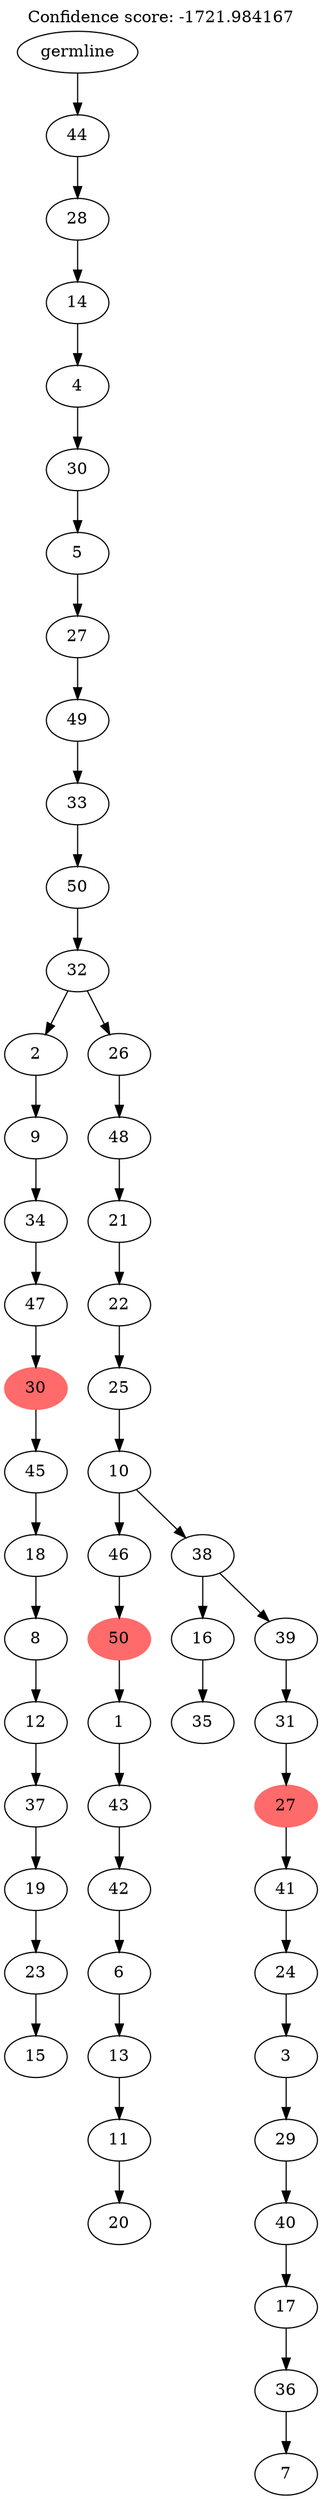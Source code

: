 digraph g {
	"52" -> "53";
	"53" [label="15"];
	"51" -> "52";
	"52" [label="23"];
	"50" -> "51";
	"51" [label="19"];
	"49" -> "50";
	"50" [label="37"];
	"48" -> "49";
	"49" [label="12"];
	"47" -> "48";
	"48" [label="8"];
	"46" -> "47";
	"47" [label="18"];
	"45" -> "46";
	"46" [label="45"];
	"44" -> "45";
	"45" [color=indianred1, style=filled, label="30"];
	"43" -> "44";
	"44" [label="47"];
	"42" -> "43";
	"43" [label="34"];
	"41" -> "42";
	"42" [label="9"];
	"39" -> "40";
	"40" [label="20"];
	"38" -> "39";
	"39" [label="11"];
	"37" -> "38";
	"38" [label="13"];
	"36" -> "37";
	"37" [label="6"];
	"35" -> "36";
	"36" [label="42"];
	"34" -> "35";
	"35" [label="43"];
	"33" -> "34";
	"34" [label="1"];
	"32" -> "33";
	"33" [color=indianred1, style=filled, label="50"];
	"30" -> "31";
	"31" [label="35"];
	"28" -> "29";
	"29" [label="7"];
	"27" -> "28";
	"28" [label="36"];
	"26" -> "27";
	"27" [label="17"];
	"25" -> "26";
	"26" [label="40"];
	"24" -> "25";
	"25" [label="29"];
	"23" -> "24";
	"24" [label="3"];
	"22" -> "23";
	"23" [label="24"];
	"21" -> "22";
	"22" [label="41"];
	"20" -> "21";
	"21" [color=indianred1, style=filled, label="27"];
	"19" -> "20";
	"20" [label="31"];
	"18" -> "19";
	"19" [label="39"];
	"18" -> "30";
	"30" [label="16"];
	"17" -> "18";
	"18" [label="38"];
	"17" -> "32";
	"32" [label="46"];
	"16" -> "17";
	"17" [label="10"];
	"15" -> "16";
	"16" [label="25"];
	"14" -> "15";
	"15" [label="22"];
	"13" -> "14";
	"14" [label="21"];
	"12" -> "13";
	"13" [label="48"];
	"11" -> "12";
	"12" [label="26"];
	"11" -> "41";
	"41" [label="2"];
	"10" -> "11";
	"11" [label="32"];
	"9" -> "10";
	"10" [label="50"];
	"8" -> "9";
	"9" [label="33"];
	"7" -> "8";
	"8" [label="49"];
	"6" -> "7";
	"7" [label="27"];
	"5" -> "6";
	"6" [label="5"];
	"4" -> "5";
	"5" [label="30"];
	"3" -> "4";
	"4" [label="4"];
	"2" -> "3";
	"3" [label="14"];
	"1" -> "2";
	"2" [label="28"];
	"0" -> "1";
	"1" [label="44"];
	"0" [label="germline"];
	labelloc="t";
	label="Confidence score: -1721.984167";
}
